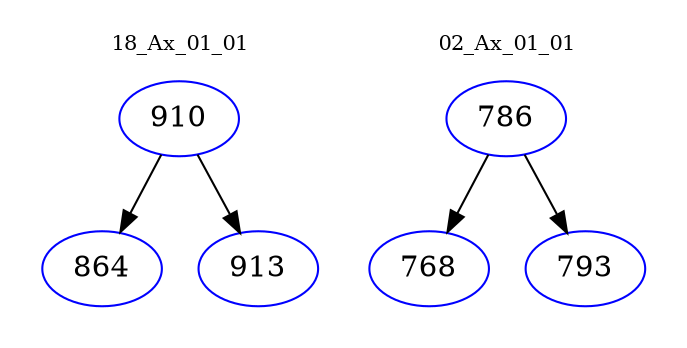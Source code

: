 digraph{
subgraph cluster_0 {
color = white
label = "18_Ax_01_01";
fontsize=10;
T0_910 [label="910", color="blue"]
T0_910 -> T0_864 [color="black"]
T0_864 [label="864", color="blue"]
T0_910 -> T0_913 [color="black"]
T0_913 [label="913", color="blue"]
}
subgraph cluster_1 {
color = white
label = "02_Ax_01_01";
fontsize=10;
T1_786 [label="786", color="blue"]
T1_786 -> T1_768 [color="black"]
T1_768 [label="768", color="blue"]
T1_786 -> T1_793 [color="black"]
T1_793 [label="793", color="blue"]
}
}
